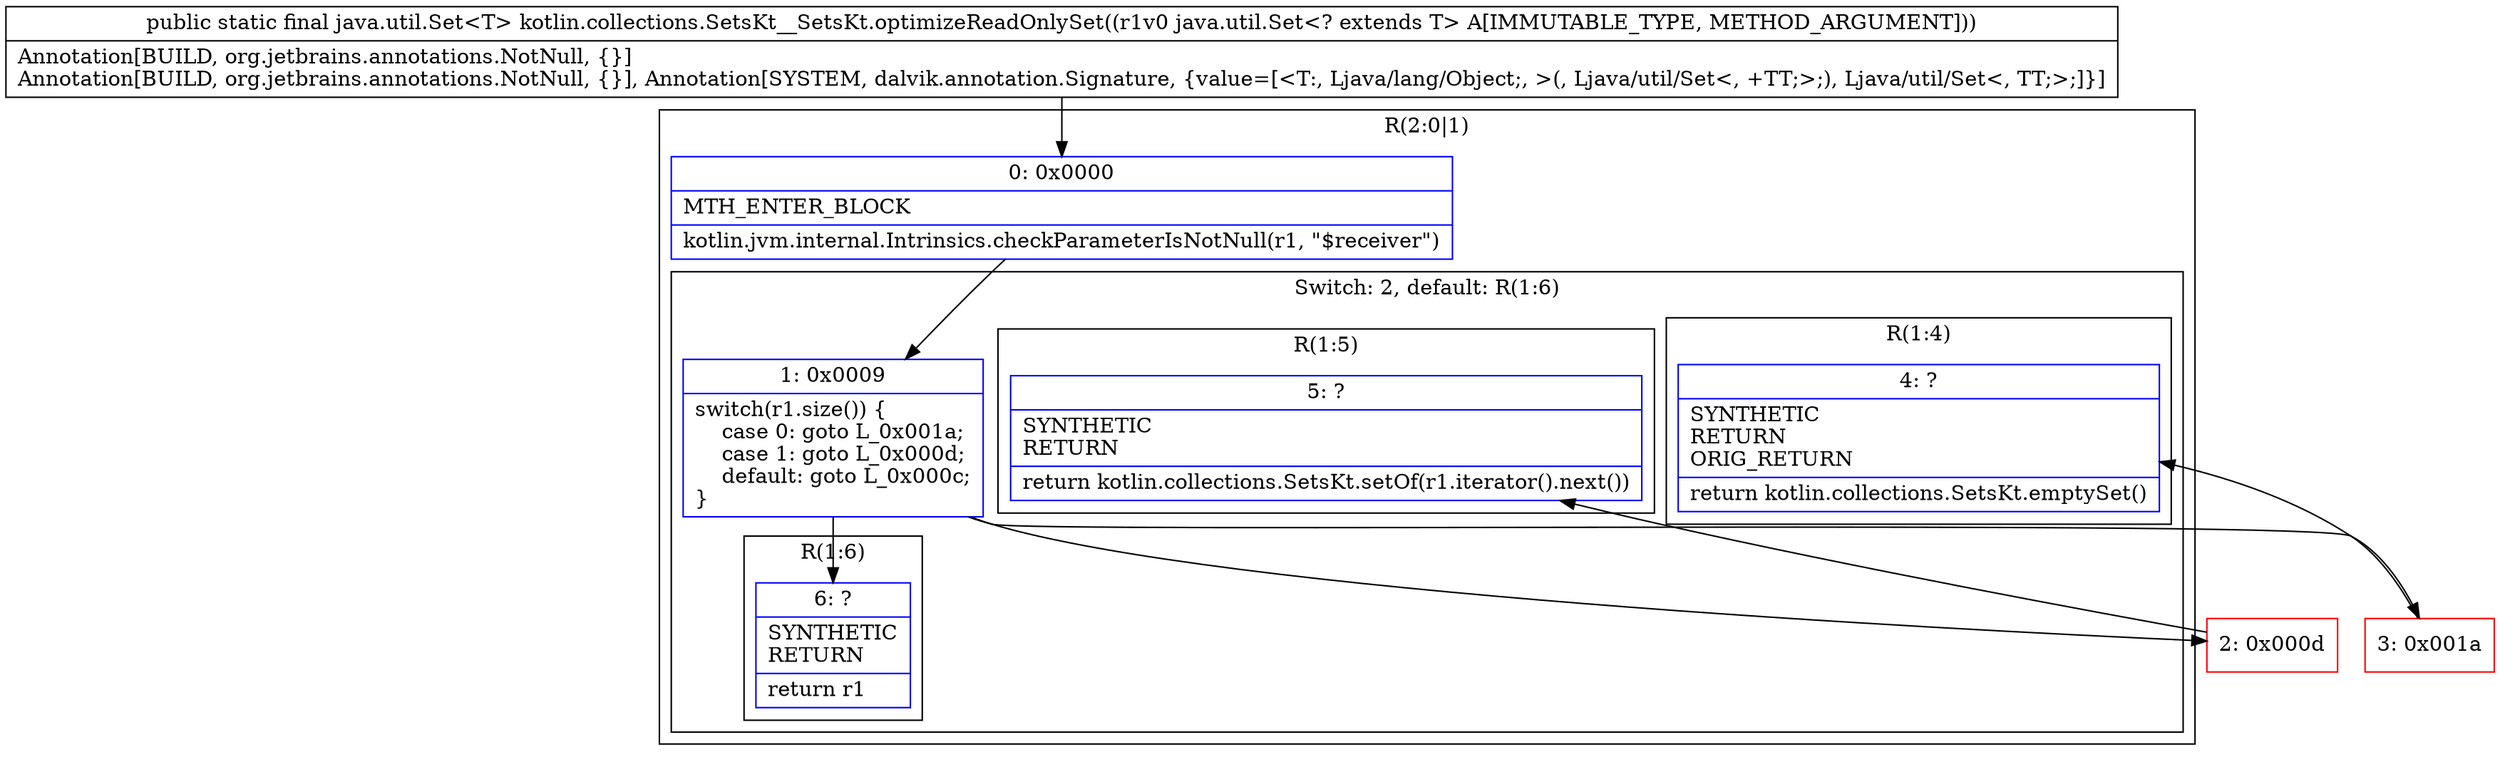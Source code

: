 digraph "CFG forkotlin.collections.SetsKt__SetsKt.optimizeReadOnlySet(Ljava\/util\/Set;)Ljava\/util\/Set;" {
subgraph cluster_Region_913101164 {
label = "R(2:0|1)";
node [shape=record,color=blue];
Node_0 [shape=record,label="{0\:\ 0x0000|MTH_ENTER_BLOCK\l|kotlin.jvm.internal.Intrinsics.checkParameterIsNotNull(r1, \"$receiver\")\l}"];
subgraph cluster_SwitchRegion_1900351778 {
label = "Switch: 2, default: R(1:6)";
node [shape=record,color=blue];
Node_1 [shape=record,label="{1\:\ 0x0009|switch(r1.size()) \{\l    case 0: goto L_0x001a;\l    case 1: goto L_0x000d;\l    default: goto L_0x000c;\l\}\l}"];
subgraph cluster_Region_425480997 {
label = "R(1:4)";
node [shape=record,color=blue];
Node_4 [shape=record,label="{4\:\ ?|SYNTHETIC\lRETURN\lORIG_RETURN\l|return kotlin.collections.SetsKt.emptySet()\l}"];
}
subgraph cluster_Region_937799628 {
label = "R(1:5)";
node [shape=record,color=blue];
Node_5 [shape=record,label="{5\:\ ?|SYNTHETIC\lRETURN\l|return kotlin.collections.SetsKt.setOf(r1.iterator().next())\l}"];
}
subgraph cluster_Region_1733488621 {
label = "R(1:6)";
node [shape=record,color=blue];
Node_6 [shape=record,label="{6\:\ ?|SYNTHETIC\lRETURN\l|return r1\l}"];
}
}
}
Node_2 [shape=record,color=red,label="{2\:\ 0x000d}"];
Node_3 [shape=record,color=red,label="{3\:\ 0x001a}"];
MethodNode[shape=record,label="{public static final java.util.Set\<T\> kotlin.collections.SetsKt__SetsKt.optimizeReadOnlySet((r1v0 java.util.Set\<? extends T\> A[IMMUTABLE_TYPE, METHOD_ARGUMENT]))  | Annotation[BUILD, org.jetbrains.annotations.NotNull, \{\}]\lAnnotation[BUILD, org.jetbrains.annotations.NotNull, \{\}], Annotation[SYSTEM, dalvik.annotation.Signature, \{value=[\<T:, Ljava\/lang\/Object;, \>(, Ljava\/util\/Set\<, +TT;\>;), Ljava\/util\/Set\<, TT;\>;]\}]\l}"];
MethodNode -> Node_0;
Node_0 -> Node_1;
Node_1 -> Node_2;
Node_1 -> Node_3;
Node_1 -> Node_6;
Node_2 -> Node_5;
Node_3 -> Node_4;
}


